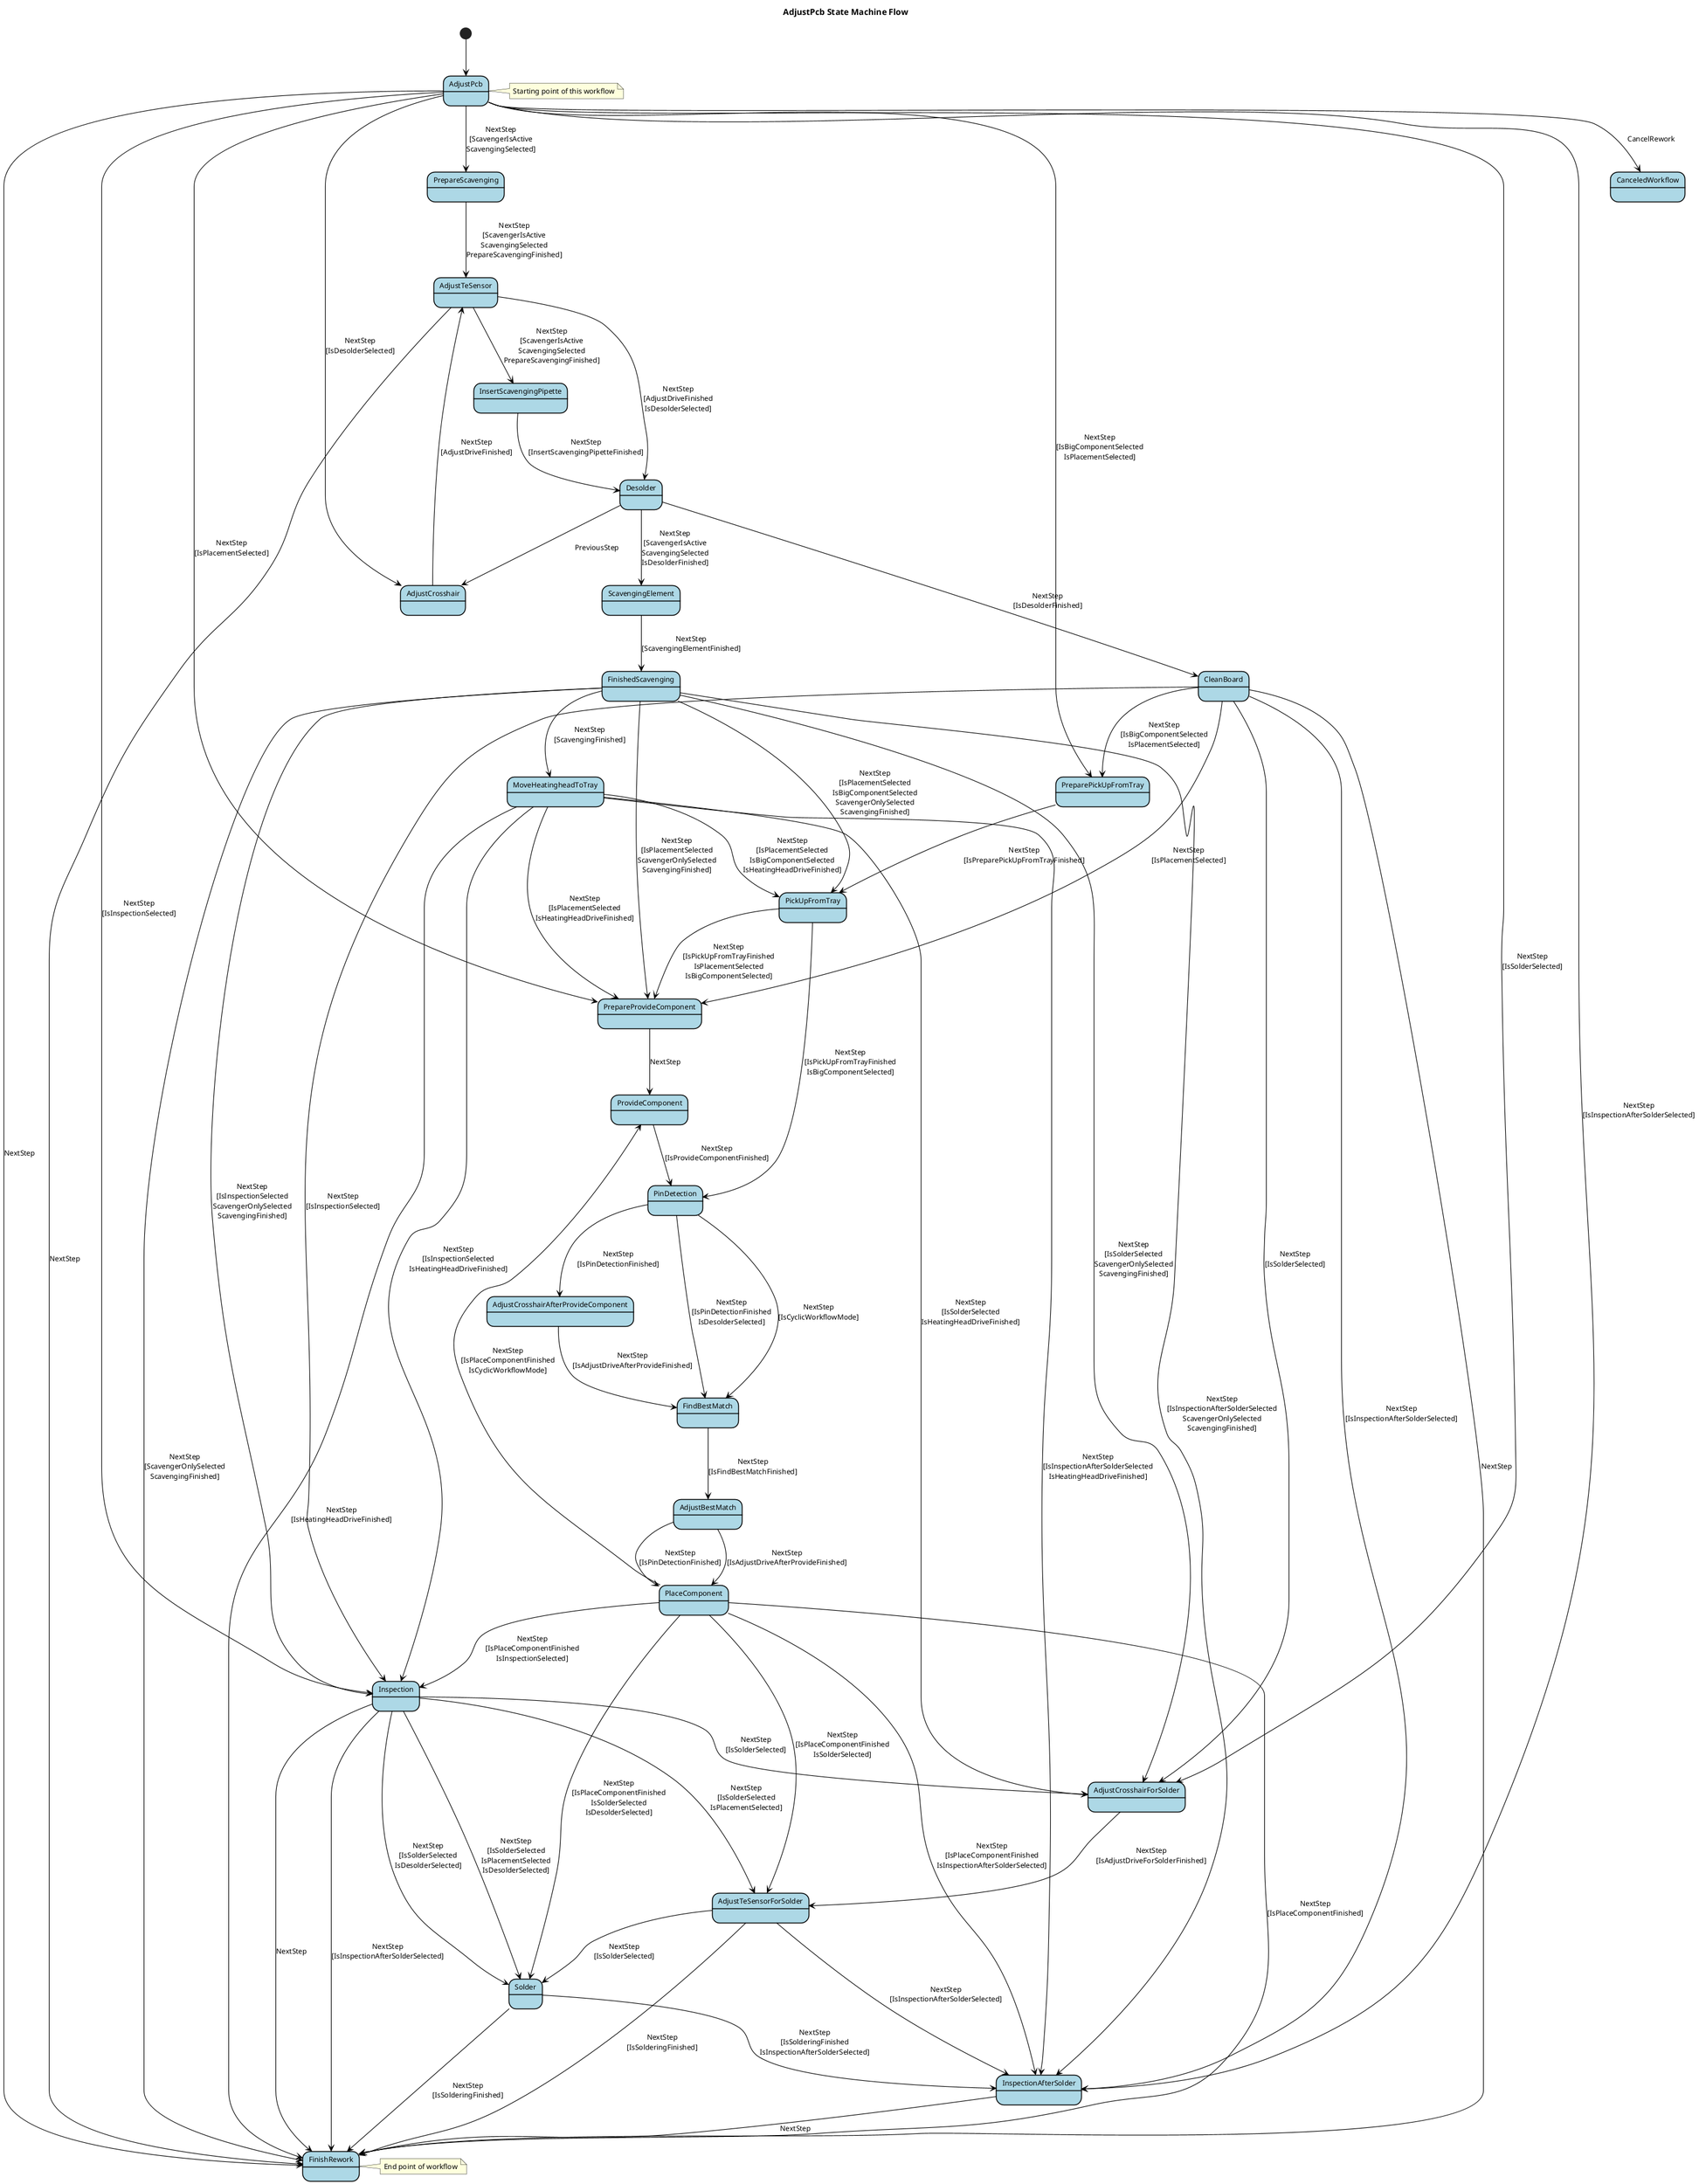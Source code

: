 @startuml AdjustPcb_StateMachine
!define DARKBLUE #0000A0
!define DARKGREEN #008000
!define DARKORANGE #FF8C00

skinparam state {
  BackgroundColor LightBlue
  BorderColor Black
  ArrowColor Black
}

skinparam ArrowThickness 1.1
skinparam StateBorderThickness 1.5
skinparam DefaultFontSize 12

title AdjustPcb State Machine Flow

[*] --> AdjustPcb

state AdjustPcb {
}

AdjustPcb --> PrepareScavenging : NextStep\n[ScavengerIsActive\nScavengingSelected]
AdjustPcb --> AdjustCrosshair : NextStep\n[IsDesolderSelected]
AdjustPcb --> PreparePickUpFromTray : NextStep\n[IsBigComponentSelected\nIsPlacementSelected]
AdjustPcb --> PrepareProvideComponent : NextStep\n[IsPlacementSelected]
AdjustPcb --> Inspection : NextStep\n[IsInspectionSelected]
AdjustPcb --> AdjustCrosshairForSolder : NextStep\n[IsSolderSelected]
AdjustPcb --> InspectionAfterSolder : NextStep\n[IsInspectionAfterSolderSelected]
AdjustPcb --> FinishRework : NextStep
AdjustPcb --> CanceledWorkflow : CancelRework

state PrepareScavenging {
}

PrepareScavenging --> AdjustTeSensor : NextStep\n[ScavengerIsActive\nScavengingSelected\nPrepareScavengingFinished]

state AdjustCrosshair {
}

AdjustCrosshair --> AdjustTeSensor : NextStep\n[AdjustDriveFinished]

state AdjustTeSensor {
}

AdjustTeSensor --> InsertScavengingPipette : NextStep\n[ScavengerIsActive\nScavengingSelected\nPrepareScavengingFinished]
AdjustTeSensor --> Desolder : NextStep\n[AdjustDriveFinished\nIsDesolderSelected]
AdjustTeSensor --> FinishRework : NextStep

state InsertScavengingPipette {
}

InsertScavengingPipette --> Desolder : NextStep\n[InsertScavengingPipetteFinished]

state Desolder {
}

Desolder --> ScavengingElement : NextStep\n[ScavengerIsActive\nScavengingSelected\nIsDesolderFinished]
Desolder --> CleanBoard : NextStep\n[IsDesolderFinished]
Desolder --> AdjustCrosshair : PreviousStep

state ScavengingElement {
}

ScavengingElement --> FinishedScavenging : NextStep\n[ScavengingElementFinished]

state FinishedScavenging {
}

FinishedScavenging --> PrepareProvideComponent : NextStep\n[IsPlacementSelected\nScavengerOnlySelected\nScavengingFinished]
FinishedScavenging --> PickUpFromTray : NextStep\n[IsPlacementSelected\nIsBigComponentSelected\nScavengerOnlySelected\nScavengingFinished]
FinishedScavenging --> Inspection : NextStep\n[IsInspectionSelected\nScavengerOnlySelected\nScavengingFinished]
FinishedScavenging --> AdjustCrosshairForSolder : NextStep\n[IsSolderSelected\nScavengerOnlySelected\nScavengingFinished]
FinishedScavenging --> InspectionAfterSolder : NextStep\n[IsInspectionAfterSolderSelected\nScavengerOnlySelected\nScavengingFinished]
FinishedScavenging --> FinishRework : NextStep\n[ScavengerOnlySelected\nScavengingFinished]
FinishedScavenging --> MoveHeatingheadToTray : NextStep\n[ScavengingFinished]

state CleanBoard {
}

CleanBoard --> PreparePickUpFromTray : NextStep\n[IsBigComponentSelected\nIsPlacementSelected]
CleanBoard --> PrepareProvideComponent : NextStep\n[IsPlacementSelected]
CleanBoard --> Inspection : NextStep\n[IsInspectionSelected]
CleanBoard --> AdjustCrosshairForSolder : NextStep\n[IsSolderSelected]
CleanBoard --> InspectionAfterSolder : NextStep\n[IsInspectionAfterSolderSelected]
CleanBoard --> FinishRework : NextStep

state PreparePickUpFromTray {
}

PreparePickUpFromTray --> PickUpFromTray : NextStep\n[IsPreparePickUpFromTrayFinished]

state PickUpFromTray {
}

PickUpFromTray --> PrepareProvideComponent : NextStep\n[IsPickUpFromTrayFinished\nIsPlacementSelected\nIsBigComponentSelected]
PickUpFromTray --> PinDetection : NextStep\n[IsPickUpFromTrayFinished\nIsBigComponentSelected]

state PrepareProvideComponent {
}

PrepareProvideComponent --> ProvideComponent : NextStep

state ProvideComponent {
}

ProvideComponent --> PinDetection : NextStep\n[IsProvideComponentFinished]

state PinDetection {
}

PinDetection --> FindBestMatch : NextStep\n[IsPinDetectionFinished\nIsDesolderSelected]
PinDetection --> FindBestMatch : NextStep\n[IsCyclicWorkflowMode]
PinDetection --> AdjustCrosshairAfterProvideComponent : NextStep\n[IsPinDetectionFinished]

state AdjustCrosshairAfterProvideComponent {
}

AdjustCrosshairAfterProvideComponent --> FindBestMatch : NextStep\n[IsAdjustDriveAfterProvideFinished]

state FindBestMatch {
}

FindBestMatch --> AdjustBestMatch : NextStep\n[IsFindBestMatchFinished]

state AdjustBestMatch {
}

AdjustBestMatch --> PlaceComponent : NextStep\n[IsPinDetectionFinished]
AdjustBestMatch --> PlaceComponent : NextStep\n[IsAdjustDriveAfterProvideFinished]

state PlaceComponent {
}

PlaceComponent --> ProvideComponent : NextStep\n[IsPlaceComponentFinished\nIsCyclicWorkflowMode]
PlaceComponent --> Inspection : NextStep\n[IsPlaceComponentFinished\nIsInspectionSelected]
PlaceComponent --> Solder : NextStep\n[IsPlaceComponentFinished\nIsSolderSelected\nIsDesolderSelected]
PlaceComponent --> AdjustTeSensorForSolder : NextStep\n[IsPlaceComponentFinished\nIsSolderSelected]
PlaceComponent --> InspectionAfterSolder : NextStep\n[IsPlaceComponentFinished\nIsInspectionAfterSolderSelected]
PlaceComponent --> FinishRework : NextStep\n[IsPlaceComponentFinished]

state Inspection {
}

Inspection --> Solder : NextStep\n[IsSolderSelected\nIsDesolderSelected]
Inspection --> AdjustTeSensorForSolder : NextStep\n[IsSolderSelected\nIsPlacementSelected]
Inspection --> Solder : NextStep\n[IsSolderSelected\nIsPlacementSelected\nIsDesolderSelected]
Inspection --> AdjustCrosshairForSolder : NextStep\n[IsSolderSelected]
Inspection --> FinishRework : NextStep\n[IsInspectionAfterSolderSelected]
Inspection --> FinishRework : NextStep

state AdjustCrosshairForSolder {
}

AdjustCrosshairForSolder --> AdjustTeSensorForSolder : NextStep\n[IsAdjustDriveForSolderFinished]

state AdjustTeSensorForSolder {
}

AdjustTeSensorForSolder --> Solder : NextStep\n[IsSolderSelected]
AdjustTeSensorForSolder --> InspectionAfterSolder : NextStep\n[IsInspectionAfterSolderSelected]
AdjustTeSensorForSolder --> FinishRework : NextStep\n[IsSolderingFinished]

state Solder {
}

Solder --> InspectionAfterSolder : NextStep\n[IsSolderingFinished\nIsInspectionAfterSolderSelected]
Solder --> FinishRework : NextStep\n[IsSolderingFinished]

state InspectionAfterSolder {
}

InspectionAfterSolder --> FinishRework : NextStep

state MoveHeatingheadToTray {
}

MoveHeatingheadToTray --> PrepareProvideComponent : NextStep\n[IsPlacementSelected\nIsHeatingHeadDriveFinished]
MoveHeatingheadToTray --> PickUpFromTray : NextStep\n[IsPlacementSelected\nIsBigComponentSelected\nIsHeatingHeadDriveFinished]
MoveHeatingheadToTray --> Inspection : NextStep\n[IsInspectionSelected\nIsHeatingHeadDriveFinished]
MoveHeatingheadToTray --> AdjustCrosshairForSolder : NextStep\n[IsSolderSelected\nIsHeatingHeadDriveFinished]
MoveHeatingheadToTray --> InspectionAfterSolder : NextStep\n[IsInspectionAfterSolderSelected\nIsHeatingHeadDriveFinished]
MoveHeatingheadToTray --> FinishRework : NextStep\n[IsHeatingHeadDriveFinished]

state FinishRework {
}

state CanceledWorkflow {
}

note right of AdjustPcb
  Starting point of this workflow
end note

note right of FinishRework
  End point of workflow
end note


@enduml